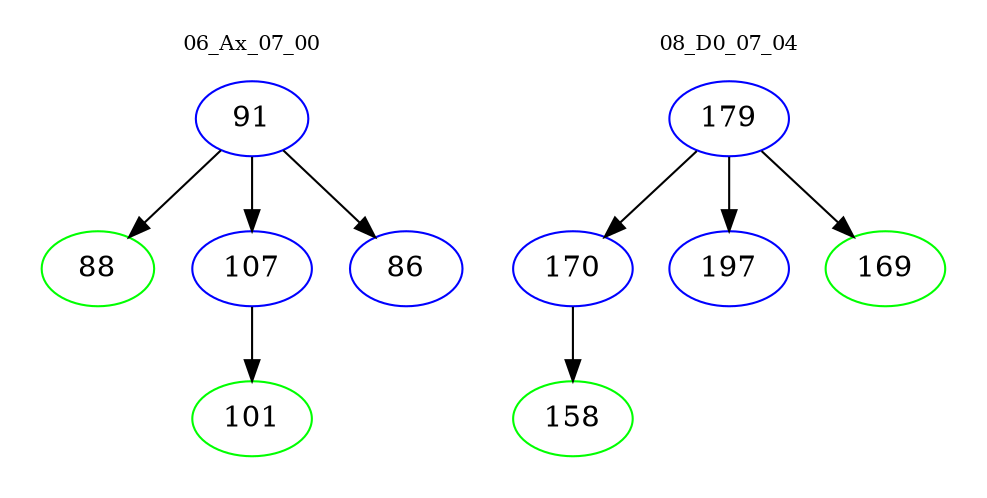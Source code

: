 digraph{
subgraph cluster_0 {
color = white
label = "06_Ax_07_00";
fontsize=10;
T0_91 [label="91", color="blue"]
T0_91 -> T0_88 [color="black"]
T0_88 [label="88", color="green"]
T0_91 -> T0_107 [color="black"]
T0_107 [label="107", color="blue"]
T0_107 -> T0_101 [color="black"]
T0_101 [label="101", color="green"]
T0_91 -> T0_86 [color="black"]
T0_86 [label="86", color="blue"]
}
subgraph cluster_1 {
color = white
label = "08_D0_07_04";
fontsize=10;
T1_179 [label="179", color="blue"]
T1_179 -> T1_170 [color="black"]
T1_170 [label="170", color="blue"]
T1_170 -> T1_158 [color="black"]
T1_158 [label="158", color="green"]
T1_179 -> T1_197 [color="black"]
T1_197 [label="197", color="blue"]
T1_179 -> T1_169 [color="black"]
T1_169 [label="169", color="green"]
}
}
